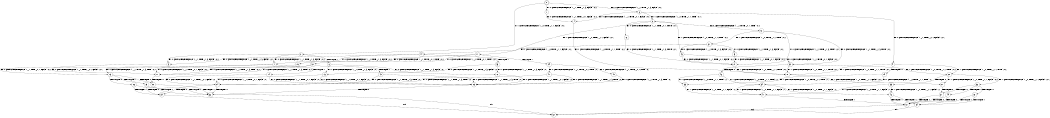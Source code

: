 digraph BCG {
size = "7, 10.5";
center = TRUE;
node [shape = circle];
0 [peripheries = 2];
0 -> 1 [label = "EX !0 !ATOMIC_EXCH_BRANCH (1, +1, TRUE, +1, 3, FALSE) !:0:1:"];
0 -> 2 [label = "EX !1 !ATOMIC_EXCH_BRANCH (1, +0, TRUE, +1, 1, FALSE) !:0:1:"];
0 -> 3 [label = "EX !0 !ATOMIC_EXCH_BRANCH (1, +1, TRUE, +1, 3, FALSE) !:0:1:"];
1 -> 4 [label = "EX !0 !ATOMIC_EXCH_BRANCH (1, +1, TRUE, +0, 1, FALSE) !:0:1:"];
2 -> 5 [label = "EX !0 !ATOMIC_EXCH_BRANCH (1, +1, TRUE, +1, 3, FALSE) !:0:1:"];
2 -> 6 [label = "TERMINATE !1"];
2 -> 7 [label = "EX !0 !ATOMIC_EXCH_BRANCH (1, +1, TRUE, +1, 3, FALSE) !:0:1:"];
3 -> 4 [label = "EX !0 !ATOMIC_EXCH_BRANCH (1, +1, TRUE, +0, 1, FALSE) !:0:1:"];
3 -> 8 [label = "EX !1 !ATOMIC_EXCH_BRANCH (1, +0, TRUE, +1, 1, TRUE) !:0:1:"];
3 -> 9 [label = "EX !0 !ATOMIC_EXCH_BRANCH (1, +1, TRUE, +0, 1, FALSE) !:0:1:"];
4 -> 10 [label = "EX !1 !ATOMIC_EXCH_BRANCH (1, +0, TRUE, +1, 1, TRUE) !:0:1:"];
5 -> 11 [label = "EX !0 !ATOMIC_EXCH_BRANCH (1, +1, TRUE, +0, 1, FALSE) !:0:1:"];
6 -> 12 [label = "EX !0 !ATOMIC_EXCH_BRANCH (1, +1, TRUE, +1, 3, FALSE) !:0:"];
6 -> 13 [label = "EX !0 !ATOMIC_EXCH_BRANCH (1, +1, TRUE, +1, 3, FALSE) !:0:"];
7 -> 11 [label = "EX !0 !ATOMIC_EXCH_BRANCH (1, +1, TRUE, +0, 1, FALSE) !:0:1:"];
7 -> 14 [label = "TERMINATE !1"];
7 -> 15 [label = "EX !0 !ATOMIC_EXCH_BRANCH (1, +1, TRUE, +0, 1, FALSE) !:0:1:"];
8 -> 16 [label = "EX !0 !ATOMIC_EXCH_BRANCH (1, +1, TRUE, +0, 1, TRUE) !:0:1:"];
8 -> 17 [label = "EX !1 !ATOMIC_EXCH_BRANCH (1, +0, TRUE, +1, 1, FALSE) !:0:1:"];
8 -> 18 [label = "EX !0 !ATOMIC_EXCH_BRANCH (1, +1, TRUE, +0, 1, TRUE) !:0:1:"];
9 -> 10 [label = "EX !1 !ATOMIC_EXCH_BRANCH (1, +0, TRUE, +1, 1, TRUE) !:0:1:"];
9 -> 19 [label = "TERMINATE !0"];
9 -> 20 [label = "EX !1 !ATOMIC_EXCH_BRANCH (1, +0, TRUE, +1, 1, TRUE) !:0:1:"];
10 -> 21 [label = "EX !1 !ATOMIC_EXCH_BRANCH (1, +0, TRUE, +1, 1, FALSE) !:0:1:"];
11 -> 22 [label = "TERMINATE !0"];
12 -> 23 [label = "EX !0 !ATOMIC_EXCH_BRANCH (1, +1, TRUE, +0, 1, FALSE) !:0:"];
13 -> 23 [label = "EX !0 !ATOMIC_EXCH_BRANCH (1, +1, TRUE, +0, 1, FALSE) !:0:"];
13 -> 24 [label = "EX !0 !ATOMIC_EXCH_BRANCH (1, +1, TRUE, +0, 1, FALSE) !:0:"];
14 -> 23 [label = "EX !0 !ATOMIC_EXCH_BRANCH (1, +1, TRUE, +0, 1, FALSE) !:0:"];
14 -> 24 [label = "EX !0 !ATOMIC_EXCH_BRANCH (1, +1, TRUE, +0, 1, FALSE) !:0:"];
15 -> 22 [label = "TERMINATE !0"];
15 -> 25 [label = "TERMINATE !1"];
15 -> 26 [label = "TERMINATE !0"];
16 -> 27 [label = "EX !0 !ATOMIC_EXCH_BRANCH (1, +1, TRUE, +1, 3, TRUE) !:0:1:"];
17 -> 28 [label = "EX !0 !ATOMIC_EXCH_BRANCH (1, +1, TRUE, +0, 1, TRUE) !:0:1:"];
17 -> 29 [label = "TERMINATE !1"];
17 -> 30 [label = "EX !0 !ATOMIC_EXCH_BRANCH (1, +1, TRUE, +0, 1, TRUE) !:0:1:"];
18 -> 27 [label = "EX !0 !ATOMIC_EXCH_BRANCH (1, +1, TRUE, +1, 3, TRUE) !:0:1:"];
18 -> 31 [label = "EX !1 !ATOMIC_EXCH_BRANCH (1, +0, TRUE, +1, 1, TRUE) !:0:1:"];
18 -> 32 [label = "EX !0 !ATOMIC_EXCH_BRANCH (1, +1, TRUE, +1, 3, TRUE) !:0:1:"];
19 -> 33 [label = "EX !1 !ATOMIC_EXCH_BRANCH (1, +0, TRUE, +1, 1, TRUE) !:1:"];
19 -> 34 [label = "EX !1 !ATOMIC_EXCH_BRANCH (1, +0, TRUE, +1, 1, TRUE) !:1:"];
20 -> 21 [label = "EX !1 !ATOMIC_EXCH_BRANCH (1, +0, TRUE, +1, 1, FALSE) !:0:1:"];
20 -> 35 [label = "TERMINATE !0"];
20 -> 36 [label = "EX !1 !ATOMIC_EXCH_BRANCH (1, +0, TRUE, +1, 1, FALSE) !:0:1:"];
21 -> 37 [label = "TERMINATE !0"];
22 -> 38 [label = "TERMINATE !1"];
23 -> 38 [label = "TERMINATE !0"];
24 -> 38 [label = "TERMINATE !0"];
24 -> 39 [label = "TERMINATE !0"];
25 -> 38 [label = "TERMINATE !0"];
25 -> 39 [label = "TERMINATE !0"];
26 -> 38 [label = "TERMINATE !1"];
26 -> 39 [label = "TERMINATE !1"];
27 -> 10 [label = "EX !1 !ATOMIC_EXCH_BRANCH (1, +0, TRUE, +1, 1, TRUE) !:0:1:"];
28 -> 11 [label = "EX !0 !ATOMIC_EXCH_BRANCH (1, +1, TRUE, +1, 3, TRUE) !:0:1:"];
29 -> 40 [label = "EX !0 !ATOMIC_EXCH_BRANCH (1, +1, TRUE, +0, 1, TRUE) !:0:"];
29 -> 41 [label = "EX !0 !ATOMIC_EXCH_BRANCH (1, +1, TRUE, +0, 1, TRUE) !:0:"];
30 -> 11 [label = "EX !0 !ATOMIC_EXCH_BRANCH (1, +1, TRUE, +1, 3, TRUE) !:0:1:"];
30 -> 42 [label = "TERMINATE !1"];
30 -> 15 [label = "EX !0 !ATOMIC_EXCH_BRANCH (1, +1, TRUE, +1, 3, TRUE) !:0:1:"];
31 -> 43 [label = "EX !0 !ATOMIC_EXCH_BRANCH (1, +1, TRUE, +1, 3, FALSE) !:0:1:"];
31 -> 44 [label = "EX !1 !ATOMIC_EXCH_BRANCH (1, +0, TRUE, +1, 1, FALSE) !:0:1:"];
31 -> 45 [label = "EX !0 !ATOMIC_EXCH_BRANCH (1, +1, TRUE, +1, 3, FALSE) !:0:1:"];
32 -> 10 [label = "EX !1 !ATOMIC_EXCH_BRANCH (1, +0, TRUE, +1, 1, TRUE) !:0:1:"];
32 -> 46 [label = "TERMINATE !0"];
32 -> 20 [label = "EX !1 !ATOMIC_EXCH_BRANCH (1, +0, TRUE, +1, 1, TRUE) !:0:1:"];
33 -> 47 [label = "EX !1 !ATOMIC_EXCH_BRANCH (1, +0, TRUE, +1, 1, FALSE) !:1:"];
34 -> 47 [label = "EX !1 !ATOMIC_EXCH_BRANCH (1, +0, TRUE, +1, 1, FALSE) !:1:"];
34 -> 48 [label = "EX !1 !ATOMIC_EXCH_BRANCH (1, +0, TRUE, +1, 1, FALSE) !:1:"];
35 -> 47 [label = "EX !1 !ATOMIC_EXCH_BRANCH (1, +0, TRUE, +1, 1, FALSE) !:1:"];
35 -> 48 [label = "EX !1 !ATOMIC_EXCH_BRANCH (1, +0, TRUE, +1, 1, FALSE) !:1:"];
36 -> 37 [label = "TERMINATE !0"];
36 -> 49 [label = "TERMINATE !1"];
36 -> 50 [label = "TERMINATE !0"];
37 -> 51 [label = "TERMINATE !1"];
38 -> 52 [label = "exit"];
39 -> 52 [label = "exit"];
40 -> 23 [label = "EX !0 !ATOMIC_EXCH_BRANCH (1, +1, TRUE, +1, 3, TRUE) !:0:"];
41 -> 23 [label = "EX !0 !ATOMIC_EXCH_BRANCH (1, +1, TRUE, +1, 3, TRUE) !:0:"];
41 -> 24 [label = "EX !0 !ATOMIC_EXCH_BRANCH (1, +1, TRUE, +1, 3, TRUE) !:0:"];
42 -> 23 [label = "EX !0 !ATOMIC_EXCH_BRANCH (1, +1, TRUE, +1, 3, TRUE) !:0:"];
42 -> 24 [label = "EX !0 !ATOMIC_EXCH_BRANCH (1, +1, TRUE, +1, 3, TRUE) !:0:"];
43 -> 27 [label = "EX !0 !ATOMIC_EXCH_BRANCH (1, +1, TRUE, +0, 1, FALSE) !:0:1:"];
44 -> 5 [label = "EX !0 !ATOMIC_EXCH_BRANCH (1, +1, TRUE, +1, 3, FALSE) !:0:1:"];
44 -> 53 [label = "TERMINATE !1"];
44 -> 7 [label = "EX !0 !ATOMIC_EXCH_BRANCH (1, +1, TRUE, +1, 3, FALSE) !:0:1:"];
45 -> 27 [label = "EX !0 !ATOMIC_EXCH_BRANCH (1, +1, TRUE, +0, 1, FALSE) !:0:1:"];
45 -> 8 [label = "EX !1 !ATOMIC_EXCH_BRANCH (1, +0, TRUE, +1, 1, TRUE) !:0:1:"];
45 -> 32 [label = "EX !0 !ATOMIC_EXCH_BRANCH (1, +1, TRUE, +0, 1, FALSE) !:0:1:"];
46 -> 33 [label = "EX !1 !ATOMIC_EXCH_BRANCH (1, +0, TRUE, +1, 1, TRUE) !:1:"];
46 -> 34 [label = "EX !1 !ATOMIC_EXCH_BRANCH (1, +0, TRUE, +1, 1, TRUE) !:1:"];
47 -> 51 [label = "TERMINATE !1"];
48 -> 51 [label = "TERMINATE !1"];
48 -> 54 [label = "TERMINATE !1"];
49 -> 51 [label = "TERMINATE !0"];
49 -> 54 [label = "TERMINATE !0"];
50 -> 51 [label = "TERMINATE !1"];
50 -> 54 [label = "TERMINATE !1"];
51 -> 52 [label = "exit"];
53 -> 12 [label = "EX !0 !ATOMIC_EXCH_BRANCH (1, +1, TRUE, +1, 3, FALSE) !:0:"];
53 -> 13 [label = "EX !0 !ATOMIC_EXCH_BRANCH (1, +1, TRUE, +1, 3, FALSE) !:0:"];
54 -> 52 [label = "exit"];
}
